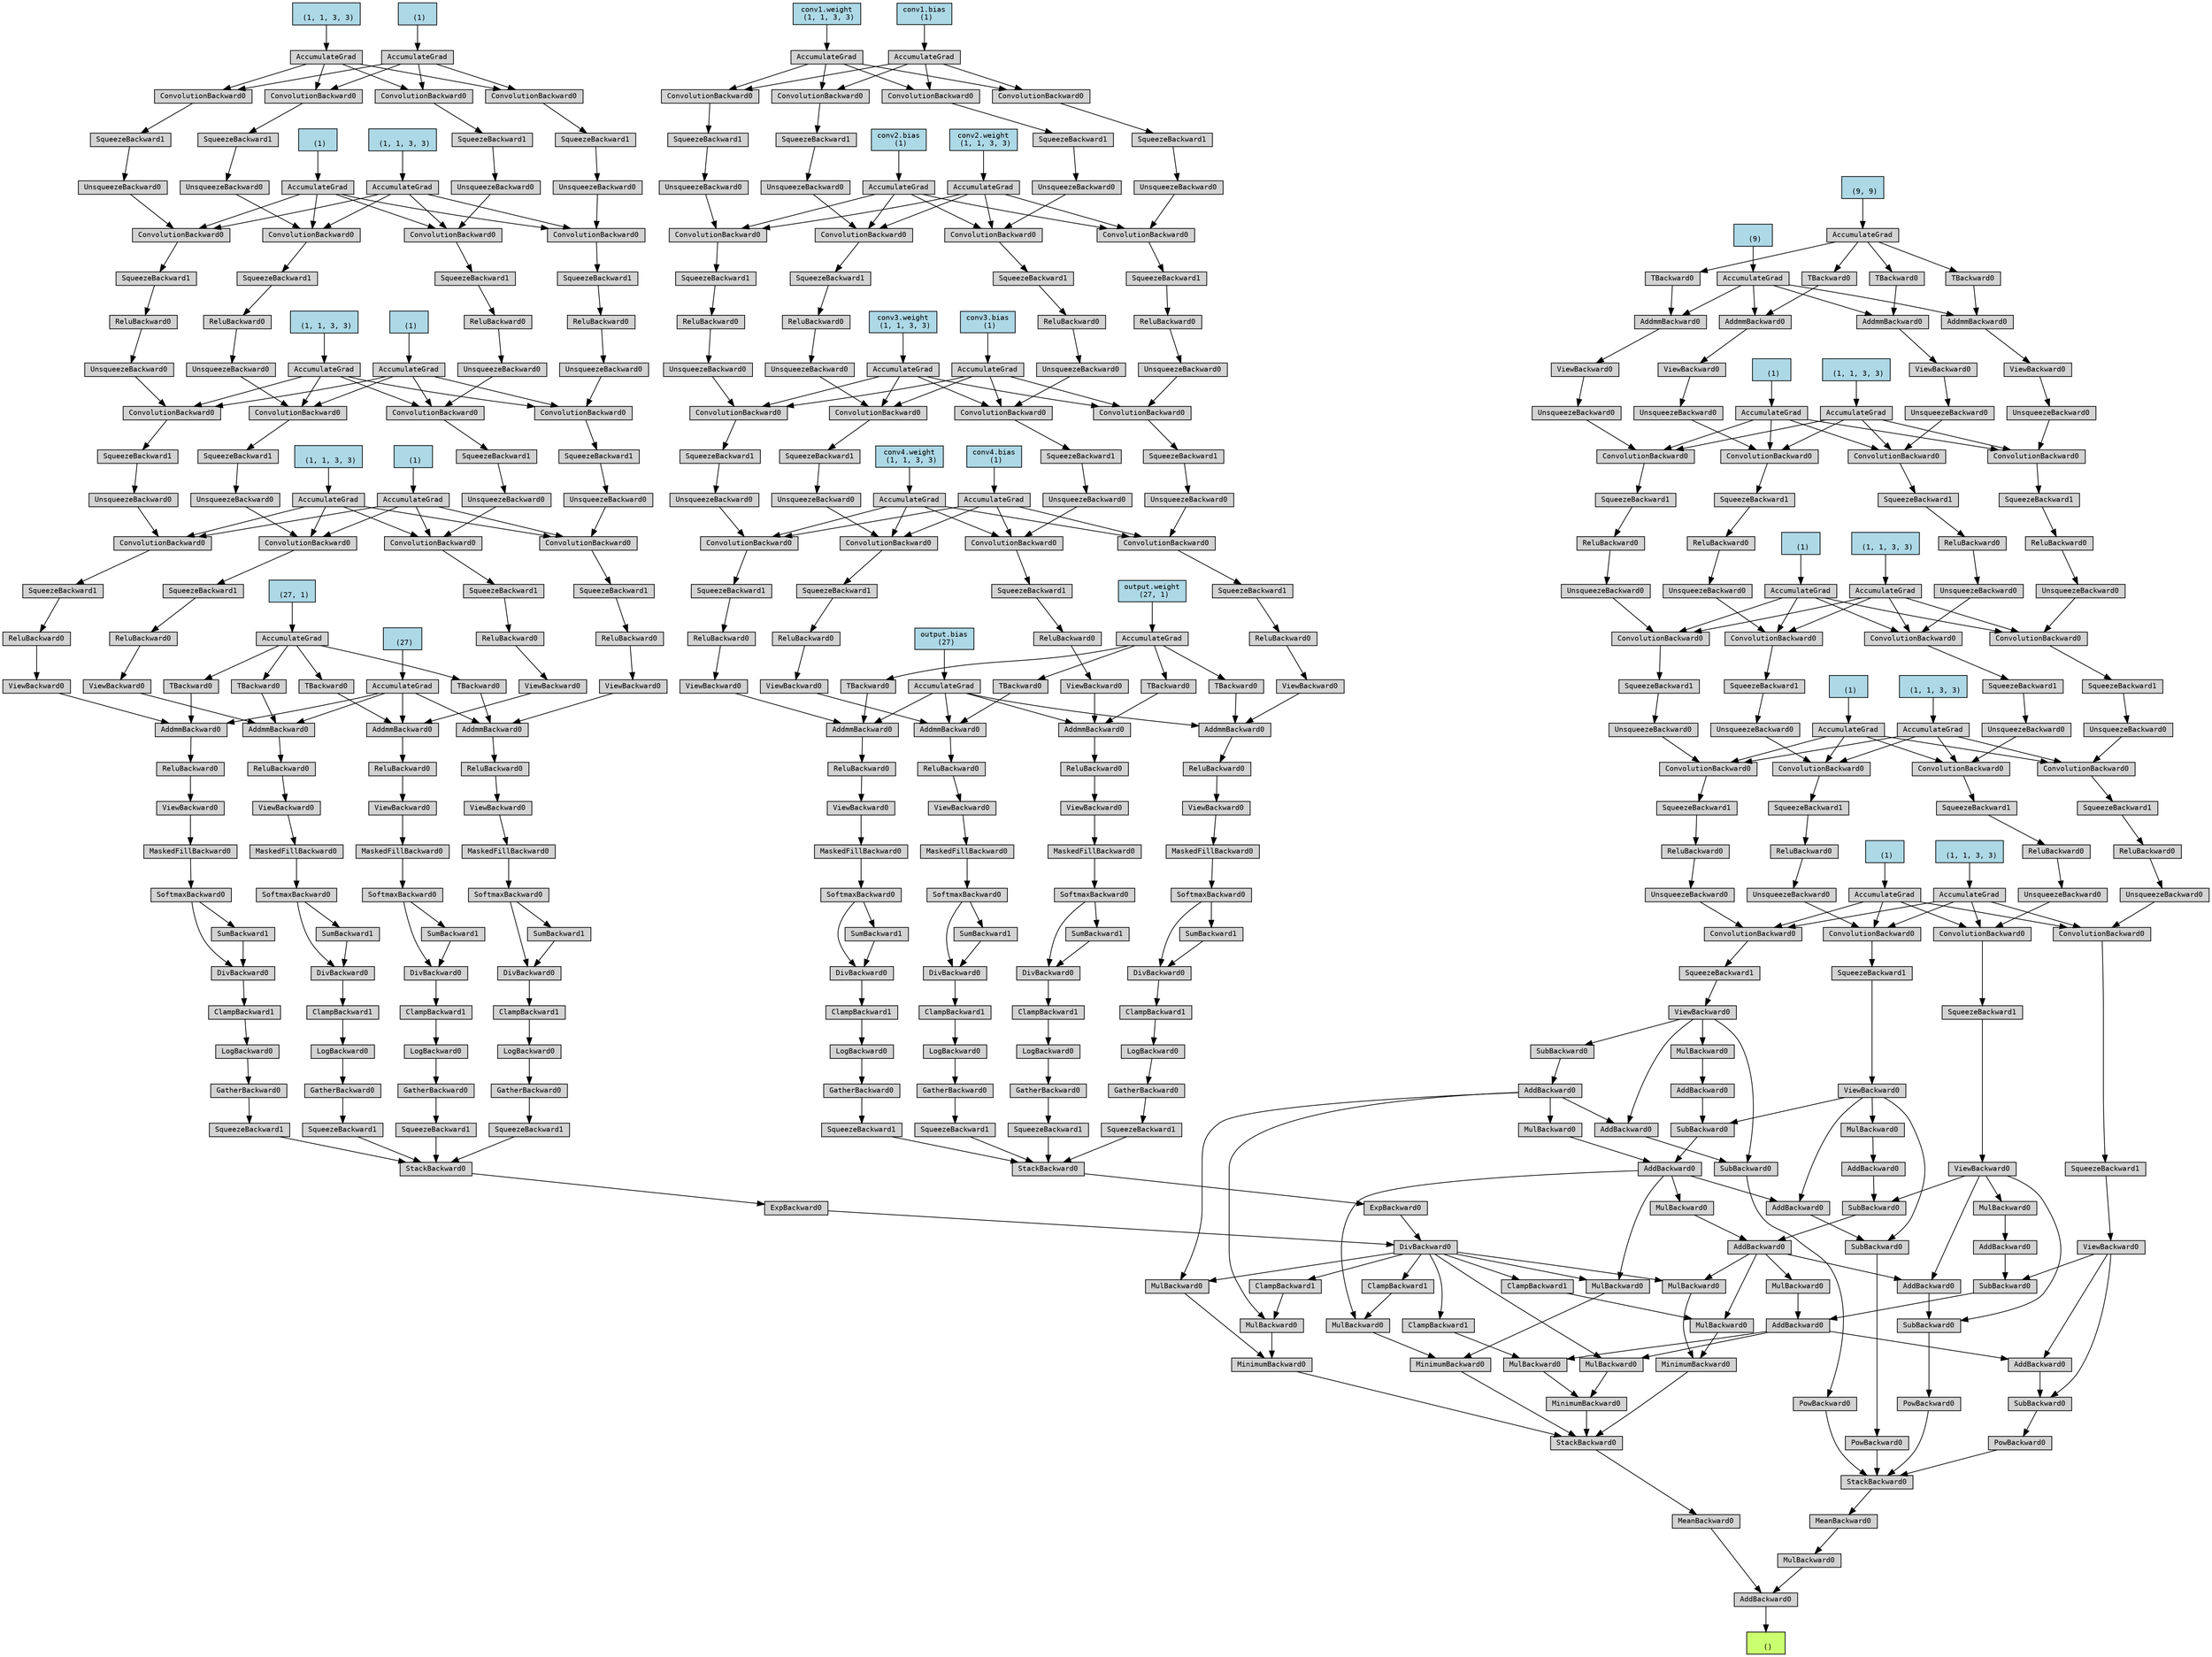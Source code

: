 digraph {
	graph [size="138.0,138.0"]
	node [align=left fontname=monospace fontsize=10 height=0.2 ranksep=0.1 shape=box style=filled]
	1475697119248 [label="
 ()" fillcolor=darkolivegreen1]
	1475704587456 [label=AddBackward0]
	1475704595616 -> 1475704587456
	1475704595616 [label=MeanBackward0]
	1475704601472 -> 1475704595616
	1475704601472 [label=StackBackward0]
	1475704596240 -> 1475704601472
	1475704596240 [label=MinimumBackward0]
	1475704588752 -> 1475704596240
	1475704588752 [label=MulBackward0]
	1475704601520 -> 1475704588752
	1475704601520 [label=DivBackward0]
	1475704587312 -> 1475704601520
	1475704587312 [label=ExpBackward0]
	1475704600992 -> 1475704587312
	1475704600992 [label=StackBackward0]
	1475704588224 -> 1475704600992
	1475704588224 [label=SqueezeBackward1]
	1475704600224 -> 1475704588224
	1475704600224 [label=GatherBackward0]
	1475661950656 -> 1475704600224
	1475661950656 [label=LogBackward0]
	1475560005184 -> 1475661950656
	1475560005184 [label=ClampBackward1]
	1475704587792 -> 1475560005184
	1475704587792 [label=DivBackward0]
	1475704936896 -> 1475704587792
	1475704936896 [label=SoftmaxBackward0]
	1475704939968 -> 1475704936896
	1475704939968 [label=MaskedFillBackward0]
	1475704932192 -> 1475704939968
	1475704932192 [label=ViewBackward0]
	1475713715600 -> 1475704932192
	1475713715600 [label=ReluBackward0]
	1475713715840 -> 1475713715600
	1475713715840 [label=AddmmBackward0]
	1475713715744 -> 1475713715840
	1475636183792 [label="output.bias
 (27)" fillcolor=lightblue]
	1475636183792 -> 1475713715744
	1475713715744 [label=AccumulateGrad]
	1475713715888 -> 1475713715840
	1475713715888 [label=ViewBackward0]
	1475713717232 -> 1475713715888
	1475713717232 [label=ReluBackward0]
	1475713716080 -> 1475713717232
	1475713716080 [label=SqueezeBackward1]
	1475713717280 -> 1475713716080
	1475713717280 [label=ConvolutionBackward0]
	1475713715312 -> 1475713717280
	1475713715312 [label=UnsqueezeBackward0]
	1475713716032 -> 1475713715312
	1475713716032 [label=SqueezeBackward1]
	1475713715360 -> 1475713716032
	1475713715360 [label=ConvolutionBackward0]
	1475713716320 -> 1475713715360
	1475713716320 [label=UnsqueezeBackward0]
	1475713716176 -> 1475713716320
	1475713716176 [label=ReluBackward0]
	1475713716800 -> 1475713716176
	1475713716800 [label=SqueezeBackward1]
	1475713716416 -> 1475713716800
	1475713716416 [label=ConvolutionBackward0]
	1475713716368 -> 1475713716416
	1475713716368 [label=UnsqueezeBackward0]
	1475713715504 -> 1475713716368
	1475713715504 [label=SqueezeBackward1]
	1475713716704 -> 1475713715504
	1475713716704 [label=ConvolutionBackward0]
	1475701750512 -> 1475713716704
	1475636623600 [label="conv1.weight
 (1, 1, 3, 3)" fillcolor=lightblue]
	1475636623600 -> 1475701750512
	1475701750512 [label=AccumulateGrad]
	1475701743360 -> 1475713716704
	1475636622832 [label="conv1.bias
 (1)" fillcolor=lightblue]
	1475636622832 -> 1475701743360
	1475701743360 [label=AccumulateGrad]
	1475713716608 -> 1475713716416
	1475636623120 [label="conv2.weight
 (1, 1, 3, 3)" fillcolor=lightblue]
	1475636623120 -> 1475713716608
	1475713716608 [label=AccumulateGrad]
	1475713716272 -> 1475713716416
	1475636183120 [label="conv2.bias
 (1)" fillcolor=lightblue]
	1475636183120 -> 1475713716272
	1475713716272 [label=AccumulateGrad]
	1475713716128 -> 1475713715360
	1475636183888 [label="conv3.weight
 (1, 1, 3, 3)" fillcolor=lightblue]
	1475636183888 -> 1475713716128
	1475713716128 [label=AccumulateGrad]
	1475713715696 -> 1475713715360
	1475636188304 [label="conv3.bias
 (1)" fillcolor=lightblue]
	1475636188304 -> 1475713715696
	1475713715696 [label=AccumulateGrad]
	1475713717328 -> 1475713717280
	1475636184272 [label="conv4.weight
 (1, 1, 3, 3)" fillcolor=lightblue]
	1475636184272 -> 1475713717328
	1475713717328 [label=AccumulateGrad]
	1475713715984 -> 1475713717280
	1475636188880 [label="conv4.bias
 (1)" fillcolor=lightblue]
	1475636188880 -> 1475713715984
	1475713715984 [label=AccumulateGrad]
	1475713717520 -> 1475713715840
	1475713717520 [label=TBackward0]
	1475713715552 -> 1475713717520
	1475636185616 [label="output.weight
 (27, 1)" fillcolor=lightblue]
	1475636185616 -> 1475713715552
	1475713715552 [label=AccumulateGrad]
	1475704930848 -> 1475704587792
	1475704930848 [label=SumBackward1]
	1475704936896 -> 1475704930848
	1475704597536 -> 1475704600992
	1475704597536 [label=SqueezeBackward1]
	1475560013200 -> 1475704597536
	1475560013200 [label=GatherBackward0]
	1475704594224 -> 1475560013200
	1475704594224 [label=LogBackward0]
	1475704943664 -> 1475704594224
	1475704943664 [label=ClampBackward1]
	1475704945104 -> 1475704943664
	1475704945104 [label=DivBackward0]
	1475713716656 -> 1475704945104
	1475713716656 [label=SoftmaxBackward0]
	1475713717088 -> 1475713716656
	1475713717088 [label=MaskedFillBackward0]
	1475713715792 -> 1475713717088
	1475713715792 [label=ViewBackward0]
	1475713716512 -> 1475713715792
	1475713716512 [label=ReluBackward0]
	1475713716560 -> 1475713716512
	1475713716560 [label=AddmmBackward0]
	1475713715744 -> 1475713716560
	1475713716848 -> 1475713716560
	1475713716848 [label=ViewBackward0]
	1475701742832 -> 1475713716848
	1475701742832 [label=ReluBackward0]
	1475701747392 -> 1475701742832
	1475701747392 [label=SqueezeBackward1]
	1475701751472 -> 1475701747392
	1475701751472 [label=ConvolutionBackward0]
	1475701739616 -> 1475701751472
	1475701739616 [label=UnsqueezeBackward0]
	1475701748064 -> 1475701739616
	1475701748064 [label=SqueezeBackward1]
	1475701736736 -> 1475701748064
	1475701736736 [label=ConvolutionBackward0]
	1475701740960 -> 1475701736736
	1475701740960 [label=UnsqueezeBackward0]
	1475701740864 -> 1475701740960
	1475701740864 [label=ReluBackward0]
	1475701742400 -> 1475701740864
	1475701742400 [label=SqueezeBackward1]
	1475701741296 -> 1475701742400
	1475701741296 [label=ConvolutionBackward0]
	1475701745760 -> 1475701741296
	1475701745760 [label=UnsqueezeBackward0]
	1475701750608 -> 1475701745760
	1475701750608 [label=SqueezeBackward1]
	1475701743456 -> 1475701750608
	1475701743456 [label=ConvolutionBackward0]
	1475701750512 -> 1475701743456
	1475701743360 -> 1475701743456
	1475713716608 -> 1475701741296
	1475713716272 -> 1475701741296
	1475713716128 -> 1475701736736
	1475713715696 -> 1475701736736
	1475713717328 -> 1475701751472
	1475713715984 -> 1475701751472
	1475713717424 -> 1475713716560
	1475713717424 [label=TBackward0]
	1475713715552 -> 1475713717424
	1475713715408 -> 1475704945104
	1475713715408 [label=SumBackward1]
	1475713716656 -> 1475713715408
	1475704595856 -> 1475704600992
	1475704595856 [label=SqueezeBackward1]
	1475704943136 -> 1475704595856
	1475704943136 [label=GatherBackward0]
	1475661949456 -> 1475704943136
	1475661949456 [label=LogBackward0]
	1475713716896 -> 1475661949456
	1475713716896 [label=ClampBackward1]
	1475713716944 -> 1475713716896
	1475713716944 [label=DivBackward0]
	1475713715936 -> 1475713716944
	1475713715936 [label=SoftmaxBackward0]
	1475701735584 -> 1475713715936
	1475701735584 [label=MaskedFillBackward0]
	1475701749792 -> 1475701735584
	1475701749792 [label=ViewBackward0]
	1475701751712 -> 1475701749792
	1475701751712 [label=ReluBackward0]
	1475701742448 -> 1475701751712
	1475701742448 [label=AddmmBackward0]
	1475713715744 -> 1475701742448
	1475701747440 -> 1475701742448
	1475701747440 [label=ViewBackward0]
	1475701747056 -> 1475701747440
	1475701747056 [label=ReluBackward0]
	1475701739760 -> 1475701747056
	1475701739760 [label=SqueezeBackward1]
	1475701744704 -> 1475701739760
	1475701744704 [label=ConvolutionBackward0]
	1475701738944 -> 1475701744704
	1475701738944 [label=UnsqueezeBackward0]
	1475701747296 -> 1475701738944
	1475701747296 [label=SqueezeBackward1]
	1475701736592 -> 1475701747296
	1475701736592 [label=ConvolutionBackward0]
	1475701744080 -> 1475701736592
	1475701744080 [label=UnsqueezeBackward0]
	1475701748736 -> 1475701744080
	1475701748736 [label=ReluBackward0]
	1475701736208 -> 1475701748736
	1475701736208 [label=SqueezeBackward1]
	1475701736064 -> 1475701736208
	1475701736064 [label=ConvolutionBackward0]
	1475701749936 -> 1475701736064
	1475701749936 [label=UnsqueezeBackward0]
	1475701749024 -> 1475701749936
	1475701749024 [label=SqueezeBackward1]
	1475701738800 -> 1475701749024
	1475701738800 [label=ConvolutionBackward0]
	1475701750512 -> 1475701738800
	1475701743360 -> 1475701738800
	1475713716608 -> 1475701736064
	1475713716272 -> 1475701736064
	1475713716128 -> 1475701736592
	1475713715696 -> 1475701736592
	1475713717328 -> 1475701744704
	1475713715984 -> 1475701744704
	1475701740672 -> 1475701742448
	1475701740672 [label=TBackward0]
	1475713715552 -> 1475701740672
	1475701740192 -> 1475713716944
	1475701740192 [label=SumBackward1]
	1475713715936 -> 1475701740192
	1475704602288 -> 1475704600992
	1475704602288 [label=SqueezeBackward1]
	1475704939440 -> 1475704602288
	1475704939440 [label=GatherBackward0]
	1475713715264 -> 1475704939440
	1475713715264 [label=LogBackward0]
	1475701749264 -> 1475713715264
	1475701749264 [label=ClampBackward1]
	1475701740240 -> 1475701749264
	1475701740240 [label=DivBackward0]
	1475701737456 -> 1475701740240
	1475701737456 [label=SoftmaxBackward0]
	1475701749072 -> 1475701737456
	1475701749072 [label=MaskedFillBackward0]
	1475701748640 -> 1475701749072
	1475701748640 [label=ViewBackward0]
	1475701742688 -> 1475701748640
	1475701742688 [label=ReluBackward0]
	1475701750944 -> 1475701742688
	1475701750944 [label=AddmmBackward0]
	1475713715744 -> 1475701750944
	1475701750848 -> 1475701750944
	1475701750848 [label=ViewBackward0]
	1475701745952 -> 1475701750848
	1475701745952 [label=ReluBackward0]
	1475701742160 -> 1475701745952
	1475701742160 [label=SqueezeBackward1]
	1475701750656 -> 1475701742160
	1475701750656 [label=ConvolutionBackward0]
	1475701737408 -> 1475701750656
	1475701737408 [label=UnsqueezeBackward0]
	1475701739472 -> 1475701737408
	1475701739472 [label=SqueezeBackward1]
	1475701744992 -> 1475701739472
	1475701744992 [label=ConvolutionBackward0]
	1475701741824 -> 1475701744992
	1475701741824 [label=UnsqueezeBackward0]
	1475701740816 -> 1475701741824
	1475701740816 [label=ReluBackward0]
	1475701738128 -> 1475701740816
	1475701738128 [label=SqueezeBackward1]
	1475701748928 -> 1475701738128
	1475701748928 [label=ConvolutionBackward0]
	1475701741008 -> 1475701748928
	1475701741008 [label=UnsqueezeBackward0]
	1475701746720 -> 1475701741008
	1475701746720 [label=SqueezeBackward1]
	1475701750992 -> 1475701746720
	1475701750992 [label=ConvolutionBackward0]
	1475701750512 -> 1475701750992
	1475701743360 -> 1475701750992
	1475713716608 -> 1475701748928
	1475713716272 -> 1475701748928
	1475713716128 -> 1475701744992
	1475713715696 -> 1475701744992
	1475713717328 -> 1475701750656
	1475713715984 -> 1475701750656
	1475701741536 -> 1475701750944
	1475701741536 [label=TBackward0]
	1475713715552 -> 1475701741536
	1475701746768 -> 1475701740240
	1475701746768 [label=SumBackward1]
	1475701737456 -> 1475701746768
	1475704600272 -> 1475704601520
	1475704600272 [label=ExpBackward0]
	1475704592976 -> 1475704600272
	1475704592976 [label=StackBackward0]
	1475713715648 -> 1475704592976
	1475713715648 [label=SqueezeBackward1]
	1475701740480 -> 1475713715648
	1475701740480 [label=GatherBackward0]
	1475701745520 -> 1475701740480
	1475701745520 [label=LogBackward0]
	1475701738896 -> 1475701745520
	1475701738896 [label=ClampBackward1]
	1475701749312 -> 1475701738896
	1475701749312 [label=DivBackward0]
	1475701742496 -> 1475701749312
	1475701742496 [label=SoftmaxBackward0]
	1475701743408 -> 1475701742496
	1475701743408 [label=MaskedFillBackward0]
	1475701745424 -> 1475701743408
	1475701745424 [label=ViewBackward0]
	1475701736880 -> 1475701745424
	1475701736880 [label=ReluBackward0]
	1475701746048 -> 1475701736880
	1475701746048 [label=AddmmBackward0]
	1475701750128 -> 1475701746048
	1475636186000 [label="
 (27)" fillcolor=lightblue]
	1475636186000 -> 1475701750128
	1475701750128 [label=AccumulateGrad]
	1475701748832 -> 1475701746048
	1475701748832 [label=ViewBackward0]
	1475701745088 -> 1475701748832
	1475701745088 [label=ReluBackward0]
	1475701750560 -> 1475701745088
	1475701750560 [label=SqueezeBackward1]
	1475701746432 -> 1475701750560
	1475701746432 [label=ConvolutionBackward0]
	1475701748784 -> 1475701746432
	1475701748784 [label=UnsqueezeBackward0]
	1475701751088 -> 1475701748784
	1475701751088 [label=SqueezeBackward1]
	1475701750176 -> 1475701751088
	1475701750176 [label=ConvolutionBackward0]
	1475701749744 -> 1475701750176
	1475701749744 [label=UnsqueezeBackward0]
	1475701748400 -> 1475701749744
	1475701748400 [label=ReluBackward0]
	1475701742112 -> 1475701748400
	1475701742112 [label=SqueezeBackward1]
	1475701744128 -> 1475701742112
	1475701744128 [label=ConvolutionBackward0]
	1475701737936 -> 1475701744128
	1475701737936 [label=UnsqueezeBackward0]
	1475701747344 -> 1475701737936
	1475701747344 [label=SqueezeBackward1]
	1475701745184 -> 1475701747344
	1475701745184 [label=ConvolutionBackward0]
	1475701745712 -> 1475701745184
	1475636188400 [label="
 (1, 1, 3, 3)" fillcolor=lightblue]
	1475636188400 -> 1475701745712
	1475701745712 [label=AccumulateGrad]
	1475701741392 -> 1475701745184
	1475636188784 [label="
 (1)" fillcolor=lightblue]
	1475636188784 -> 1475701741392
	1475701741392 [label=AccumulateGrad]
	1475701740000 -> 1475701744128
	1475636188496 [label="
 (1, 1, 3, 3)" fillcolor=lightblue]
	1475636188496 -> 1475701740000
	1475701740000 [label=AccumulateGrad]
	1475701742016 -> 1475701744128
	1475636189264 [label="
 (1)" fillcolor=lightblue]
	1475636189264 -> 1475701742016
	1475701742016 [label=AccumulateGrad]
	1475701739424 -> 1475701750176
	1475636183408 [label="
 (1, 1, 3, 3)" fillcolor=lightblue]
	1475636183408 -> 1475701739424
	1475701739424 [label=AccumulateGrad]
	1475701746144 -> 1475701750176
	1475636185040 [label="
 (1)" fillcolor=lightblue]
	1475636185040 -> 1475701746144
	1475701746144 [label=AccumulateGrad]
	1475701737504 -> 1475701746432
	1475636187920 [label="
 (1, 1, 3, 3)" fillcolor=lightblue]
	1475636187920 -> 1475701737504
	1475701737504 [label=AccumulateGrad]
	1475701743984 -> 1475701746432
	1475636189648 [label="
 (1)" fillcolor=lightblue]
	1475636189648 -> 1475701743984
	1475701743984 [label=AccumulateGrad]
	1475701750896 -> 1475701746048
	1475701750896 [label=TBackward0]
	1475701739712 -> 1475701750896
	1475636188016 [label="
 (27, 1)" fillcolor=lightblue]
	1475636188016 -> 1475701739712
	1475701739712 [label=AccumulateGrad]
	1475701736928 -> 1475701749312
	1475701736928 [label=SumBackward1]
	1475701742496 -> 1475701736928
	1475713716464 -> 1475704592976
	1475713716464 [label=SqueezeBackward1]
	1475701736016 -> 1475713716464
	1475701736016 [label=GatherBackward0]
	1475701738368 -> 1475701736016
	1475701738368 [label=LogBackward0]
	1475701741776 -> 1475701738368
	1475701741776 [label=ClampBackward1]
	1475701747872 -> 1475701741776
	1475701747872 [label=DivBackward0]
	1475701748592 -> 1475701747872
	1475701748592 [label=SoftmaxBackward0]
	1475701744896 -> 1475701748592
	1475701744896 [label=MaskedFillBackward0]
	1475701740432 -> 1475701744896
	1475701740432 [label=ViewBackward0]
	1475701736976 -> 1475701740432
	1475701736976 [label=ReluBackward0]
	1475701738320 -> 1475701736976
	1475701738320 [label=AddmmBackward0]
	1475701750128 -> 1475701738320
	1475701739904 -> 1475701738320
	1475701739904 [label=ViewBackward0]
	1475701744560 -> 1475701739904
	1475701744560 [label=ReluBackward0]
	1475701735920 -> 1475701744560
	1475701735920 [label=SqueezeBackward1]
	1475701745232 -> 1475701735920
	1475701745232 [label=ConvolutionBackward0]
	1475701743024 -> 1475701745232
	1475701743024 [label=UnsqueezeBackward0]
	1475701746096 -> 1475701743024
	1475701746096 [label=SqueezeBackward1]
	1475701738080 -> 1475701746096
	1475701738080 [label=ConvolutionBackward0]
	1475701738416 -> 1475701738080
	1475701738416 [label=UnsqueezeBackward0]
	1475701738704 -> 1475701738416
	1475701738704 [label=ReluBackward0]
	1475701748112 -> 1475701738704
	1475701748112 [label=SqueezeBackward1]
	1475701737168 -> 1475701748112
	1475701737168 [label=ConvolutionBackward0]
	1475701747728 -> 1475701737168
	1475701747728 [label=UnsqueezeBackward0]
	1475701741968 -> 1475701747728
	1475701741968 [label=SqueezeBackward1]
	1475701749216 -> 1475701741968
	1475701749216 [label=ConvolutionBackward0]
	1475701745712 -> 1475701749216
	1475701741392 -> 1475701749216
	1475701740000 -> 1475701737168
	1475701742016 -> 1475701737168
	1475701739424 -> 1475701738080
	1475701746144 -> 1475701738080
	1475701737504 -> 1475701745232
	1475701743984 -> 1475701745232
	1475701744608 -> 1475701738320
	1475701744608 [label=TBackward0]
	1475701739712 -> 1475701744608
	1475701744848 -> 1475701747872
	1475701744848 [label=SumBackward1]
	1475701748592 -> 1475701744848
	1475701737984 -> 1475704592976
	1475701737984 [label=SqueezeBackward1]
	1475701739952 -> 1475701737984
	1475701739952 [label=GatherBackward0]
	1475701737216 -> 1475701739952
	1475701737216 [label=LogBackward0]
	1475701749552 -> 1475701737216
	1475701749552 [label=ClampBackward1]
	1475701742592 -> 1475701749552
	1475701742592 [label=DivBackward0]
	1475701738464 -> 1475701742592
	1475701738464 [label=SoftmaxBackward0]
	1475701746000 -> 1475701738464
	1475701746000 [label=MaskedFillBackward0]
	1475701740528 -> 1475701746000
	1475701740528 [label=ViewBackward0]
	1475701744176 -> 1475701740528
	1475701744176 [label=ReluBackward0]
	1475701745040 -> 1475701744176
	1475701745040 [label=AddmmBackward0]
	1475701750128 -> 1475701745040
	1475701742640 -> 1475701745040
	1475701742640 [label=ViewBackward0]
	1475701737792 -> 1475701742640
	1475701737792 [label=ReluBackward0]
	1475701748496 -> 1475701737792
	1475701748496 [label=SqueezeBackward1]
	1475701738992 -> 1475701748496
	1475701738992 [label=ConvolutionBackward0]
	1475701740912 -> 1475701738992
	1475701740912 [label=UnsqueezeBackward0]
	1475701737648 -> 1475701740912
	1475701737648 [label=SqueezeBackward1]
	1475701751568 -> 1475701737648
	1475701751568 [label=ConvolutionBackward0]
	1475701745904 -> 1475701751568
	1475701745904 [label=UnsqueezeBackward0]
	1475701749888 -> 1475701745904
	1475701749888 [label=ReluBackward0]
	1475701743072 -> 1475701749888
	1475701743072 [label=SqueezeBackward1]
	1475701739808 -> 1475701743072
	1475701739808 [label=ConvolutionBackward0]
	1475701740768 -> 1475701739808
	1475701740768 [label=UnsqueezeBackward0]
	1475701745376 -> 1475701740768
	1475701745376 [label=SqueezeBackward1]
	1475701743216 -> 1475701745376
	1475701743216 [label=ConvolutionBackward0]
	1475701745712 -> 1475701743216
	1475701741392 -> 1475701743216
	1475701740000 -> 1475701739808
	1475701742016 -> 1475701739808
	1475701739424 -> 1475701751568
	1475701746144 -> 1475701751568
	1475701737504 -> 1475701738992
	1475701743984 -> 1475701738992
	1475701743696 -> 1475701745040
	1475701743696 [label=TBackward0]
	1475701739712 -> 1475701743696
	1475701744368 -> 1475701742592
	1475701744368 [label=SumBackward1]
	1475701738464 -> 1475701744368
	1475701736784 -> 1475704592976
	1475701736784 [label=SqueezeBackward1]
	1475701744800 -> 1475701736784
	1475701744800 [label=GatherBackward0]
	1475701743120 -> 1475701744800
	1475701743120 [label=LogBackward0]
	1475701736544 -> 1475701743120
	1475701736544 [label=ClampBackward1]
	1475701739136 -> 1475701736544
	1475701739136 [label=DivBackward0]
	1475701751040 -> 1475701739136
	1475701751040 [label=SoftmaxBackward0]
	1475701747008 -> 1475701751040
	1475701747008 [label=MaskedFillBackward0]
	1475701744464 -> 1475701747008
	1475701744464 [label=ViewBackward0]
	1475701749696 -> 1475701744464
	1475701749696 [label=ReluBackward0]
	1475701742208 -> 1475701749696
	1475701742208 [label=AddmmBackward0]
	1475701750128 -> 1475701742208
	1475701741056 -> 1475701742208
	1475701741056 [label=ViewBackward0]
	1475701743552 -> 1475701741056
	1475701743552 [label=ReluBackward0]
	1475701737840 -> 1475701743552
	1475701737840 [label=SqueezeBackward1]
	1475701739520 -> 1475701737840
	1475701739520 [label=ConvolutionBackward0]
	1475701736640 -> 1475701739520
	1475701736640 [label=UnsqueezeBackward0]
	1475701747680 -> 1475701736640
	1475701747680 [label=SqueezeBackward1]
	1475701739040 -> 1475701747680
	1475701739040 [label=ConvolutionBackward0]
	1475701751424 -> 1475701739040
	1475701751424 [label=UnsqueezeBackward0]
	1475701741872 -> 1475701751424
	1475701741872 [label=ReluBackward0]
	1475701743648 -> 1475701741872
	1475701743648 [label=SqueezeBackward1]
	1475714414192 -> 1475701743648
	1475714414192 [label=ConvolutionBackward0]
	1475714406560 -> 1475714414192
	1475714406560 [label=UnsqueezeBackward0]
	1475714413472 -> 1475714406560
	1475714413472 [label=SqueezeBackward1]
	1475714416544 -> 1475714413472
	1475714416544 [label=ConvolutionBackward0]
	1475701745712 -> 1475714416544
	1475701741392 -> 1475714416544
	1475701740000 -> 1475714414192
	1475701742016 -> 1475714414192
	1475701739424 -> 1475701739040
	1475701746144 -> 1475701739040
	1475701737504 -> 1475701739520
	1475701743984 -> 1475701739520
	1475701746192 -> 1475701742208
	1475701746192 [label=TBackward0]
	1475701739712 -> 1475701746192
	1475701737744 -> 1475701739136
	1475701737744 [label=SumBackward1]
	1475701751040 -> 1475701737744
	1475704590240 -> 1475704588752
	1475704590240 [label=AddBackward0]
	1475704601328 -> 1475704590240
	1475704601328 [label=SubBackward0]
	1475701746816 -> 1475704601328
	1475701746816 [label=AddBackward0]
	1475701736832 -> 1475701746816
	1475701736832 [label=MulBackward0]
	1475701740384 -> 1475701736832
	1475701740384 [label=ViewBackward0]
	1475701741104 -> 1475701740384
	1475701741104 [label=SqueezeBackward1]
	1475701737360 -> 1475701741104
	1475701737360 [label=ConvolutionBackward0]
	1475701742736 -> 1475701737360
	1475701742736 [label=UnsqueezeBackward0]
	1475701748880 -> 1475701742736
	1475701748880 [label=ReluBackward0]
	1475701746864 -> 1475701748880
	1475701746864 [label=SqueezeBackward1]
	1475714414720 -> 1475701746864
	1475714414720 [label=ConvolutionBackward0]
	1475714410208 -> 1475714414720
	1475714410208 [label=UnsqueezeBackward0]
	1475714400512 -> 1475714410208
	1475714400512 [label=SqueezeBackward1]
	1475714408624 -> 1475714400512
	1475714408624 [label=ConvolutionBackward0]
	1475714414672 -> 1475714408624
	1475714414672 [label=UnsqueezeBackward0]
	1475714403344 -> 1475714414672
	1475714403344 [label=ReluBackward0]
	1475714416352 -> 1475714403344
	1475714416352 [label=SqueezeBackward1]
	1475714409632 -> 1475714416352
	1475714409632 [label=ConvolutionBackward0]
	1475714413616 -> 1475714409632
	1475714413616 [label=UnsqueezeBackward0]
	1475714407760 -> 1475714413616
	1475714407760 [label=ViewBackward0]
	1475714415296 -> 1475714407760
	1475714415296 [label=AddmmBackward0]
	1475714412848 -> 1475714415296
	1475698938256 [label="
 (9)" fillcolor=lightblue]
	1475698938256 -> 1475714412848
	1475714412848 [label=AccumulateGrad]
	1475714403392 -> 1475714415296
	1475714403392 [label=TBackward0]
	1475714415344 -> 1475714403392
	1475698938736 [label="
 (9, 9)" fillcolor=lightblue]
	1475698938736 -> 1475714415344
	1475714415344 [label=AccumulateGrad]
	1475714407712 -> 1475714409632
	1475698939120 [label="
 (1, 1, 3, 3)" fillcolor=lightblue]
	1475698939120 -> 1475714407712
	1475714407712 [label=AccumulateGrad]
	1475714405312 -> 1475714409632
	1475701459472 [label="
 (1)" fillcolor=lightblue]
	1475701459472 -> 1475714405312
	1475714405312 [label=AccumulateGrad]
	1475714404256 -> 1475714408624
	1475698943536 [label="
 (1, 1, 3, 3)" fillcolor=lightblue]
	1475698943536 -> 1475714404256
	1475714404256 [label=AccumulateGrad]
	1475714408864 -> 1475714408624
	1475698944880 [label="
 (1)" fillcolor=lightblue]
	1475698944880 -> 1475714408864
	1475714408864 [label=AccumulateGrad]
	1475714415728 -> 1475714414720
	1475698940464 [label="
 (1, 1, 3, 3)" fillcolor=lightblue]
	1475698940464 -> 1475714415728
	1475714415728 [label=AccumulateGrad]
	1475714413664 -> 1475714414720
	1475698945744 [label="
 (1)" fillcolor=lightblue]
	1475698945744 -> 1475714413664
	1475714413664 [label=AccumulateGrad]
	1475701741152 -> 1475701737360
	1475698946224 [label="
 (1, 1, 3, 3)" fillcolor=lightblue]
	1475698946224 -> 1475701741152
	1475701741152 [label=AccumulateGrad]
	1475701751232 -> 1475701737360
	1475698946800 [label="
 (1)" fillcolor=lightblue]
	1475698946800 -> 1475701751232
	1475701751232 [label=AccumulateGrad]
	1475701750800 -> 1475704601328
	1475701750800 [label=ViewBackward0]
	1475701743504 -> 1475701750800
	1475701743504 [label=SqueezeBackward1]
	1475701750704 -> 1475701743504
	1475701750704 [label=ConvolutionBackward0]
	1475701750224 -> 1475701750704
	1475701750224 [label=UnsqueezeBackward0]
	1475714412464 -> 1475701750224
	1475714412464 [label=ReluBackward0]
	1475714415872 -> 1475714412464
	1475714415872 [label=SqueezeBackward1]
	1475714408000 -> 1475714415872
	1475714408000 [label=ConvolutionBackward0]
	1475714406704 -> 1475714408000
	1475714406704 [label=UnsqueezeBackward0]
	1475714409920 -> 1475714406704
	1475714409920 [label=SqueezeBackward1]
	1475714404448 -> 1475714409920
	1475714404448 [label=ConvolutionBackward0]
	1475714410112 -> 1475714404448
	1475714410112 [label=UnsqueezeBackward0]
	1475714410496 -> 1475714410112
	1475714410496 [label=ReluBackward0]
	1475714407184 -> 1475714410496
	1475714407184 [label=SqueezeBackward1]
	1475714401904 -> 1475714407184
	1475714401904 [label=ConvolutionBackward0]
	1475714401808 -> 1475714401904
	1475714401808 [label=UnsqueezeBackward0]
	1475714416112 -> 1475714401808
	1475714416112 [label=ViewBackward0]
	1475714403728 -> 1475714416112
	1475714403728 [label=AddmmBackward0]
	1475714412848 -> 1475714403728
	1475714401472 -> 1475714403728
	1475714401472 [label=TBackward0]
	1475714415344 -> 1475714401472
	1475714407712 -> 1475714401904
	1475714405312 -> 1475714401904
	1475714404256 -> 1475714404448
	1475714408864 -> 1475714404448
	1475714415728 -> 1475714408000
	1475714413664 -> 1475714408000
	1475701741152 -> 1475701750704
	1475701751232 -> 1475701750704
	1475704588704 -> 1475704590240
	1475704588704 [label=MulBackward0]
	1475701751280 -> 1475704588704
	1475701751280 [label=AddBackward0]
	1475701738272 -> 1475701751280
	1475701738272 [label=SubBackward0]
	1475714403824 -> 1475701738272
	1475714403824 [label=AddBackward0]
	1475714405408 -> 1475714403824
	1475714405408 [label=MulBackward0]
	1475714401328 -> 1475714405408
	1475714401328 [label=ViewBackward0]
	1475714408720 -> 1475714401328
	1475714408720 [label=SqueezeBackward1]
	1475714403200 -> 1475714408720
	1475714403200 [label=ConvolutionBackward0]
	1475714410064 -> 1475714403200
	1475714410064 [label=UnsqueezeBackward0]
	1475714416304 -> 1475714410064
	1475714416304 [label=ReluBackward0]
	1475714406368 -> 1475714416304
	1475714406368 [label=SqueezeBackward1]
	1475714412416 -> 1475714406368
	1475714412416 [label=ConvolutionBackward0]
	1475714406656 -> 1475714412416
	1475714406656 [label=UnsqueezeBackward0]
	1475714400752 -> 1475714406656
	1475714400752 [label=SqueezeBackward1]
	1475714415968 -> 1475714400752
	1475714415968 [label=ConvolutionBackward0]
	1475714407088 -> 1475714415968
	1475714407088 [label=UnsqueezeBackward0]
	1475714400560 -> 1475714407088
	1475714400560 [label=ReluBackward0]
	1475714401616 -> 1475714400560
	1475714401616 [label=SqueezeBackward1]
	1475714404784 -> 1475714401616
	1475714404784 [label=ConvolutionBackward0]
	1475714407232 -> 1475714404784
	1475714407232 [label=UnsqueezeBackward0]
	1475714411024 -> 1475714407232
	1475714411024 [label=ViewBackward0]
	1475714405360 -> 1475714411024
	1475714405360 [label=AddmmBackward0]
	1475714412848 -> 1475714405360
	1475714409440 -> 1475714405360
	1475714409440 [label=TBackward0]
	1475714415344 -> 1475714409440
	1475714407712 -> 1475714404784
	1475714405312 -> 1475714404784
	1475714404256 -> 1475714415968
	1475714408864 -> 1475714415968
	1475714415728 -> 1475714412416
	1475714413664 -> 1475714412416
	1475701741152 -> 1475714403200
	1475701751232 -> 1475714403200
	1475701740384 -> 1475701738272
	1475701738224 -> 1475701751280
	1475701738224 [label=MulBackward0]
	1475714404496 -> 1475701738224
	1475714404496 [label=AddBackward0]
	1475714409680 -> 1475714404496
	1475714409680 [label=SubBackward0]
	1475714415920 -> 1475714409680
	1475714415920 [label=AddBackward0]
	1475714410928 -> 1475714415920
	1475714410928 [label=MulBackward0]
	1475714404688 -> 1475714410928
	1475714404688 [label=ViewBackward0]
	1475714401952 -> 1475714404688
	1475714401952 [label=SqueezeBackward1]
	1475714407808 -> 1475714401952
	1475714407808 [label=ConvolutionBackward0]
	1475714401040 -> 1475714407808
	1475714401040 [label=UnsqueezeBackward0]
	1475714402000 -> 1475714401040
	1475714402000 [label=ReluBackward0]
	1475714407472 -> 1475714402000
	1475714407472 [label=SqueezeBackward1]
	1475714410352 -> 1475714407472
	1475714410352 [label=ConvolutionBackward0]
	1475714410688 -> 1475714410352
	1475714410688 [label=UnsqueezeBackward0]
	1475714400368 -> 1475714410688
	1475714400368 [label=SqueezeBackward1]
	1475714400992 -> 1475714400368
	1475714400992 [label=ConvolutionBackward0]
	1475714414432 -> 1475714400992
	1475714414432 [label=UnsqueezeBackward0]
	1475714415056 -> 1475714414432
	1475714415056 [label=ReluBackward0]
	1475714414768 -> 1475714415056
	1475714414768 [label=SqueezeBackward1]
	1475714402816 -> 1475714414768
	1475714402816 [label=ConvolutionBackward0]
	1475714404304 -> 1475714402816
	1475714404304 [label=UnsqueezeBackward0]
	1475714405504 -> 1475714404304
	1475714405504 [label=ViewBackward0]
	1475714401664 -> 1475714405504
	1475714401664 [label=AddmmBackward0]
	1475714412848 -> 1475714401664
	1475714403776 -> 1475714401664
	1475714403776 [label=TBackward0]
	1475714415344 -> 1475714403776
	1475714407712 -> 1475714402816
	1475714405312 -> 1475714402816
	1475714404256 -> 1475714400992
	1475714408864 -> 1475714400992
	1475714415728 -> 1475714410352
	1475714413664 -> 1475714410352
	1475701741152 -> 1475714407808
	1475701751232 -> 1475714407808
	1475714401328 -> 1475714409680
	1475714410160 -> 1475714404496
	1475714410160 [label=MulBackward0]
	1475714402528 -> 1475714410160
	1475714402528 [label=AddBackward0]
	1475714400608 -> 1475714402528
	1475714400608 [label=SubBackward0]
	1475714404688 -> 1475714400608
	1475704598976 -> 1475704596240
	1475704598976 [label=MulBackward0]
	1475701740288 -> 1475704598976
	1475701740288 [label=ClampBackward1]
	1475704601520 -> 1475701740288
	1475704590240 -> 1475704598976
	1475704587072 -> 1475704601472
	1475704587072 [label=MinimumBackward0]
	1475704594128 -> 1475704587072
	1475704594128 [label=MulBackward0]
	1475704601520 -> 1475704594128
	1475701751280 -> 1475704594128
	1475704591728 -> 1475704587072
	1475704591728 [label=MulBackward0]
	1475714409584 -> 1475704591728
	1475714409584 [label=ClampBackward1]
	1475704601520 -> 1475714409584
	1475701751280 -> 1475704591728
	1475704594512 -> 1475704601472
	1475704594512 [label=MinimumBackward0]
	1475701741440 -> 1475704594512
	1475701741440 [label=MulBackward0]
	1475704601520 -> 1475701741440
	1475714404496 -> 1475701741440
	1475714405456 -> 1475704594512
	1475714405456 [label=MulBackward0]
	1475714405792 -> 1475714405456
	1475714405792 [label=ClampBackward1]
	1475704601520 -> 1475714405792
	1475714404496 -> 1475714405456
	1475704596096 -> 1475704601472
	1475704596096 [label=MinimumBackward0]
	1475714405744 -> 1475704596096
	1475714405744 [label=MulBackward0]
	1475704601520 -> 1475714405744
	1475714402528 -> 1475714405744
	1475714416064 -> 1475704596096
	1475714416064 [label=MulBackward0]
	1475714405072 -> 1475714416064
	1475714405072 [label=ClampBackward1]
	1475704601520 -> 1475714405072
	1475714402528 -> 1475714416064
	1475704602528 -> 1475704587456
	1475704602528 [label=MulBackward0]
	1475704597392 -> 1475704602528
	1475704597392 [label=MeanBackward0]
	1475714410448 -> 1475704597392
	1475714410448 [label=StackBackward0]
	1475714408192 -> 1475714410448
	1475714408192 [label=PowBackward0]
	1475714406464 -> 1475714408192
	1475714406464 [label=SubBackward0]
	1475701750800 -> 1475714406464
	1475714407136 -> 1475714406464
	1475714407136 [label=AddBackward0]
	1475704590240 -> 1475714407136
	1475701750800 -> 1475714407136
	1475714405552 -> 1475714410448
	1475714405552 [label=PowBackward0]
	1475714406608 -> 1475714405552
	1475714406608 [label=SubBackward0]
	1475701740384 -> 1475714406608
	1475714403536 -> 1475714406608
	1475714403536 [label=AddBackward0]
	1475701751280 -> 1475714403536
	1475701740384 -> 1475714403536
	1475714405696 -> 1475714410448
	1475714405696 [label=PowBackward0]
	1475714404112 -> 1475714405696
	1475714404112 [label=SubBackward0]
	1475714401328 -> 1475714404112
	1475714415680 -> 1475714404112
	1475714415680 [label=AddBackward0]
	1475714404496 -> 1475714415680
	1475714401328 -> 1475714415680
	1475714415248 -> 1475714410448
	1475714415248 [label=PowBackward0]
	1475714408528 -> 1475714415248
	1475714408528 [label=SubBackward0]
	1475714404688 -> 1475714408528
	1475714404736 -> 1475714408528
	1475714404736 [label=AddBackward0]
	1475714402528 -> 1475714404736
	1475714404688 -> 1475714404736
	1475704587456 -> 1475697119248
}
